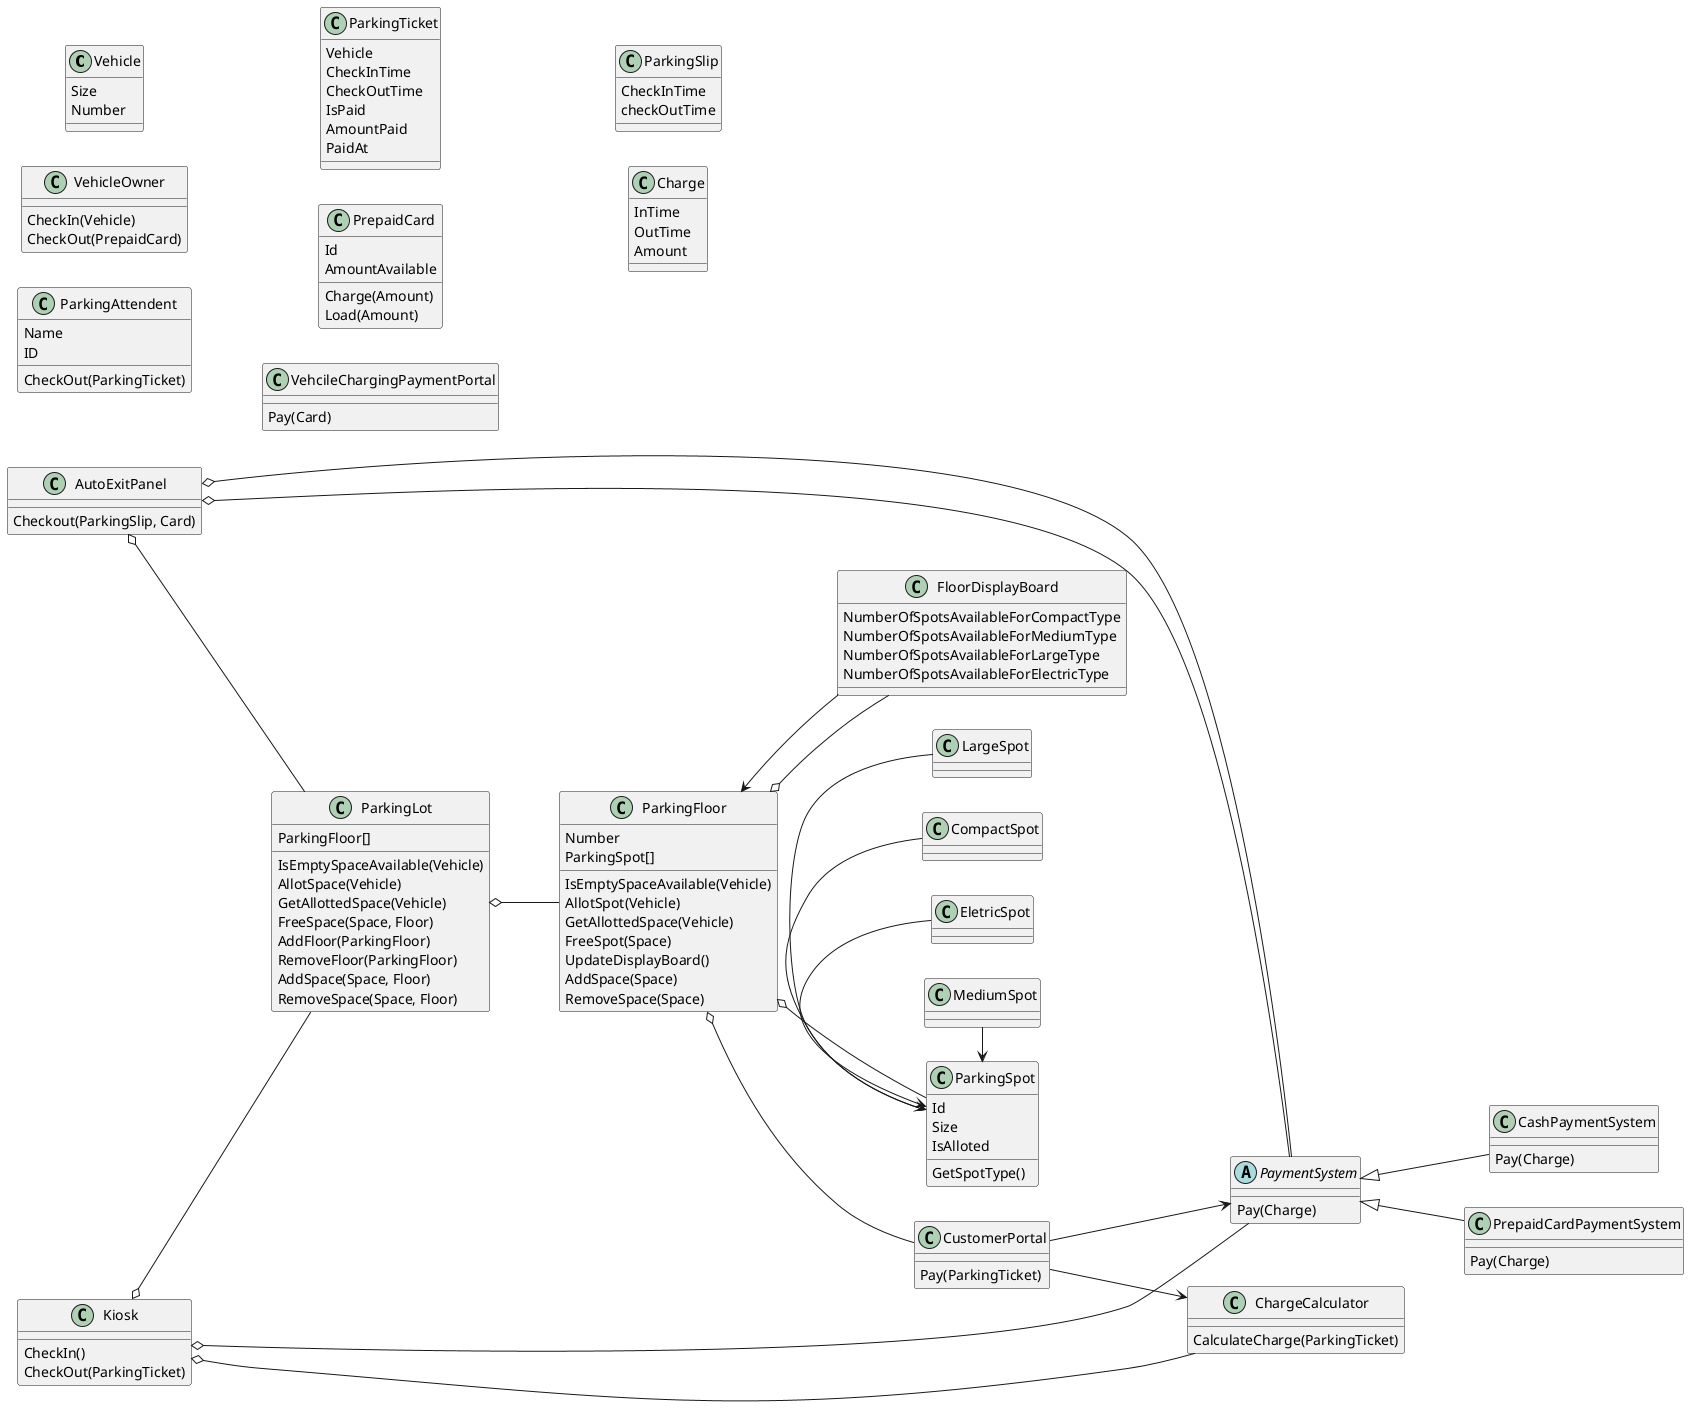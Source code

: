 @startuml parking management system class diagram

class Vehicle {
    Size
    Number
}

class VehicleOwner {
    CheckIn(Vehicle)
    CheckOut(PrepaidCard)
}

class Kiosk {
    CheckIn()
    CheckOut(ParkingTicket)
}

class ParkingAttendent {
    Name
    ID
    CheckOut(ParkingTicket)
}

class ParkingTicket {
    Vehicle
    CheckInTime
    CheckOutTime
    IsPaid
    AmountPaid
    PaidAt
}

class ChargeCalculator {
    CalculateCharge(ParkingTicket)
}

class ParkingLot {
    ParkingFloor[]
    IsEmptySpaceAvailable(Vehicle)
    AllotSpace(Vehicle)
    GetAllottedSpace(Vehicle)
    FreeSpace(Space, Floor)
    AddFloor(ParkingFloor)
    RemoveFloor(ParkingFloor)
    AddSpace(Space, Floor)
    RemoveSpace(Space, Floor)
}

class ParkingFloor {
    Number
    ParkingSpot[]
    IsEmptySpaceAvailable(Vehicle)
    AllotSpot(Vehicle)
    GetAllottedSpace(Vehicle)
    FreeSpot(Space)
    UpdateDisplayBoard()
    AddSpace(Space)
    RemoveSpace(Space)
}

abstract class PaymentSystem {
    Pay(Charge)
}

class CashPaymentSystem {
    Pay(Charge)
}

class PrepaidCardPaymentSystem {
    Pay(Charge)
}

class ParkingSpot {
    Id
    Size
    IsAlloted
    GetSpotType()
}

class CompactSpot {  
}

class LargeSpot{

}

class EletricSpot {

}

class MediumSpot {

}

CompactSpot -> ParkingSpot
MediumSpot -> ParkingSpot
LargeSpot -> ParkingSpot
EletricSpot -> ParkingSpot

class PrepaidCard {
    Id
    AmountAvailable
    Charge(Amount)
    Load(Amount)
}

class CustomerPortal {
    Pay(ParkingTicket)
}

class AutoExitPanel {
    Checkout(ParkingSlip, Card)
}

class FloorDisplayBoard {
    NumberOfSpotsAvailableForCompactType
    NumberOfSpotsAvailableForMediumType
    NumberOfSpotsAvailableForLargeType
    NumberOfSpotsAvailableForElectricType
}

ParkingFloor o-- FloorDisplayBoard

class VehcileChargingPaymentPortal {
    Pay(Card)
}

class ParkingSlip {
    CheckInTime
    checkOutTime
}

class Charge {
    InTime
    OutTime
    Amount
}

Kiosk o-- PaymentSystem
Kiosk o-- ParkingLot

PaymentSystem <|-- CashPaymentSystem
PaymentSystem <|-- PrepaidCardPaymentSystem
Kiosk o--- ChargeCalculator
CustomerPortal --> ChargeCalculator
CustomerPortal --> PaymentSystem

left to right direction
ParkingFloor o-- CustomerPortal
ParkingLot o-- ParkingFloor
ParkingFloor o-- ParkingSpot

AutoExitPanel o-- ParkingLot
AutoExitPanel o-- PaymentSystem
AutoExitPanel o-- PaymentSystem

FloorDisplayBoard --> ParkingFloor
@enduml

@startuml vehicle check in sequence diagram when space available

VehicleOwner -> Kiosk: CheckIn(Vehicle)
Kiosk -> ParkingLot: IsEmptySpaceAvailable(Vehicle)
ParkingLot --> Kiosk: Yes
Kiosk -> ParkingLot: AllotSpace
ParkingLot --> Kiosk: AllottedSpace
Kiosk --> VehicleOwner: ParkingTicket

@enduml

@startuml vehicle checkin sequence diagram with no space available

VehicleOwner -> Kiosk: CheckIn
Kiosk -> ParkingLot: IsEmptySpaceAvailable
ParkingLot --> Kiosk: NoSpaceAvailable
Kiosk --> VehicleOwner: NoSpaceAvailable

@enduml

@startuml Sequence diagram - Vehicle checkout

VehicleOwner -> Kiosk: CheckOut(ParkingTicket,PrepaidCard)
Kiosk -> ChargeCalculator: CalculateCharge(ParkingTicket)
ChargeCalculator -> ChargeCalculator: Calculate(ParkingTicket)
ChargeCalculator --> Kiosk: Charge
Kiosk -> PaymentSystem: Pay(PrepaidCharge)
PaymentSystem --> Kiosk: Success
Kiosk -> ParkingLot: FreeSpace(Space)
ParkingLot --> Kiosk: FreedSpace
Kiosk -> VehicleOwner: Success

@enduml